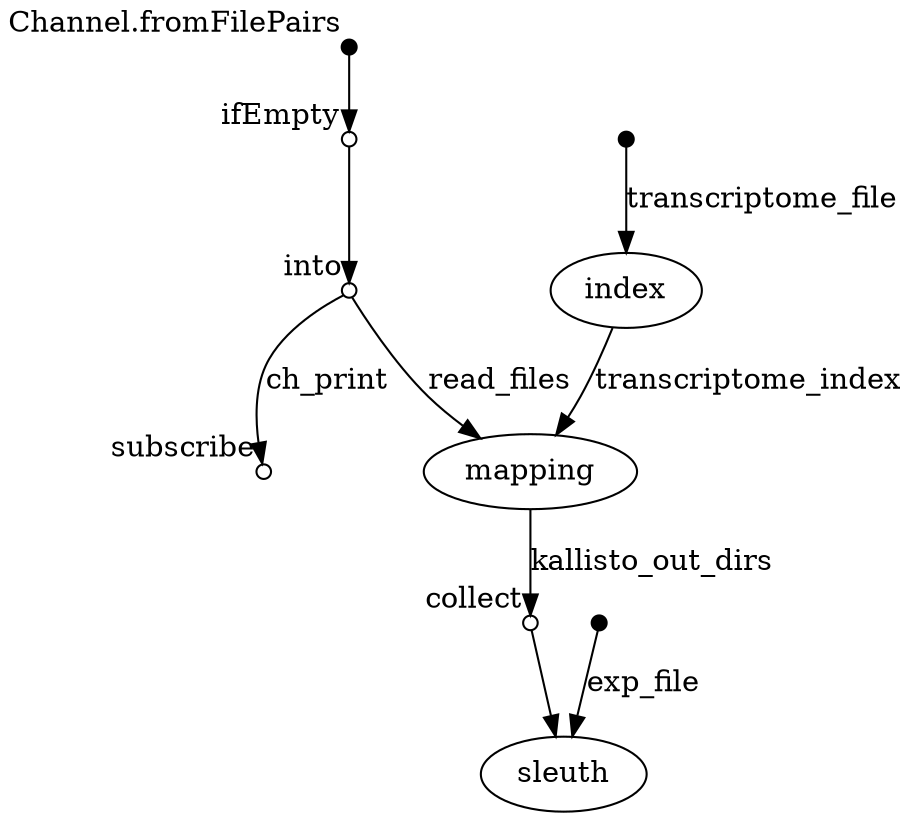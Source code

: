 digraph "flowchart" {
p0 [shape=point,label="",fixedsize=true,width=0.1,xlabel="Channel.fromFilePairs"];
p1 [shape=circle,label="",fixedsize=true,width=0.1,xlabel="ifEmpty"];
p0 -> p1;

p1 [shape=circle,label="",fixedsize=true,width=0.1,xlabel="ifEmpty"];
p2 [shape=circle,label="",fixedsize=true,width=0.1,xlabel="into"];
p1 -> p2;

p2 [shape=circle,label="",fixedsize=true,width=0.1,xlabel="into"];
p6 [label="mapping"];
p2 -> p6 [label="read_files"];

p2 [shape=circle,label="",fixedsize=true,width=0.1,xlabel="into"];
p3 [shape=circle,label="",fixedsize=true,width=0.1,xlabel="subscribe"];
p2 -> p3 [label="ch_print"];

p4 [shape=point,label="",fixedsize=true,width=0.1];
p5 [label="index"];
p4 -> p5 [label="transcriptome_file"];

p5 [label="index"];
p6 [label="mapping"];
p5 -> p6 [label="transcriptome_index"];

p6 [label="mapping"];
p7 [shape=circle,label="",fixedsize=true,width=0.1,xlabel="collect"];
p6 -> p7 [label="kallisto_out_dirs"];

p7 [shape=circle,label="",fixedsize=true,width=0.1,xlabel="collect"];
p9 [label="sleuth"];
p7 -> p9;

p8 [shape=point,label="",fixedsize=true,width=0.1];
p9 [label="sleuth"];
p8 -> p9 [label="exp_file"];

}

